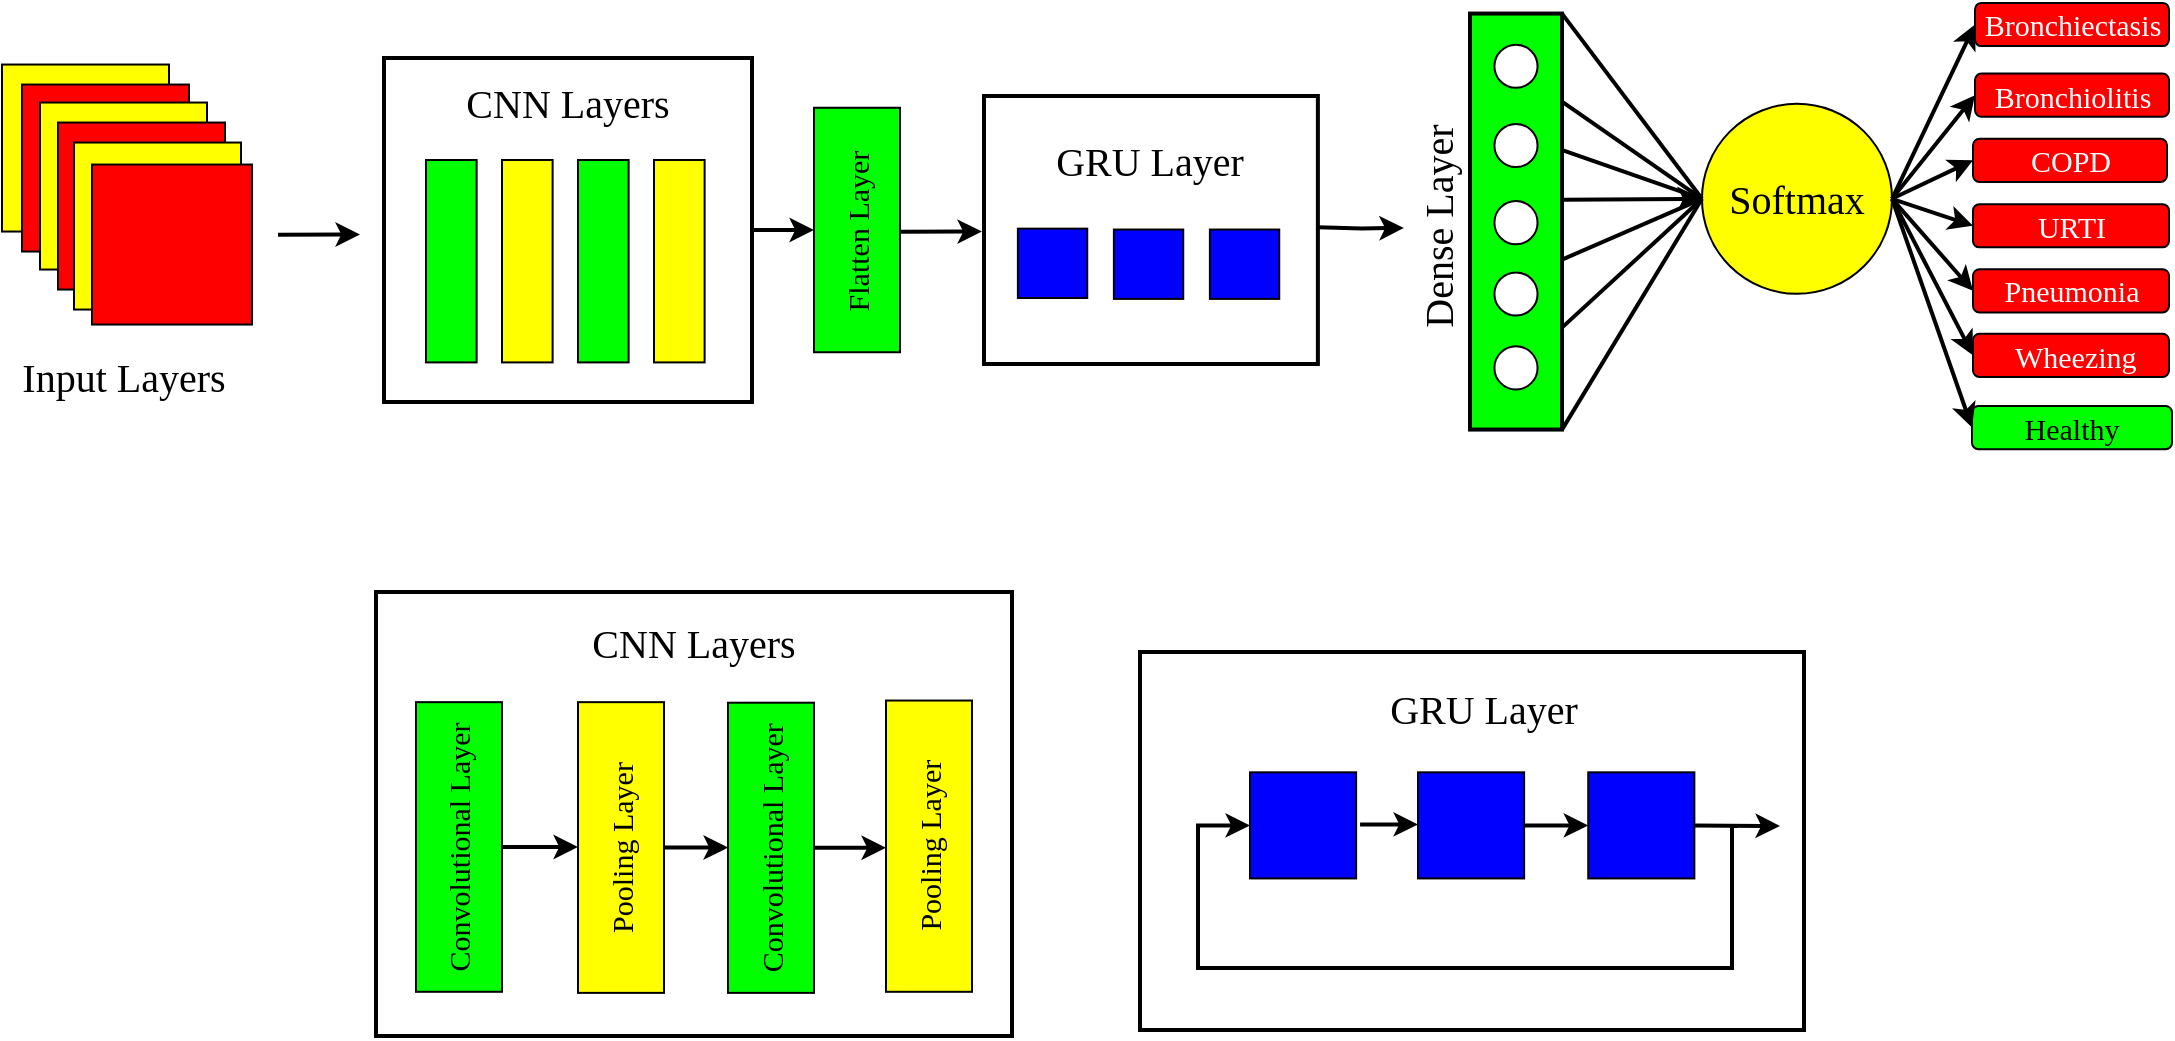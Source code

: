 <mxfile version="21.7.4" type="github">
  <diagram id="FLARmqn-sCxhorqhwDuB" name="Page-1">
    <mxGraphModel dx="1248" dy="545" grid="0" gridSize="10" guides="1" tooltips="1" connect="1" arrows="1" fold="1" page="1" pageScale="1" pageWidth="3300" pageHeight="4681" math="0" shadow="0">
      <root>
        <mxCell id="0" />
        <mxCell id="1" parent="0" />
        <mxCell id="L2ZbHlx48BQ5fT_40NmV-58" style="edgeStyle=orthogonalEdgeStyle;rounded=0;orthogonalLoop=1;jettySize=auto;html=1;exitX=1;exitY=0.5;exitDx=0;exitDy=0;strokeWidth=2;entryX=0.5;entryY=0;entryDx=0;entryDy=0;" parent="1" source="L2ZbHlx48BQ5fT_40NmV-55" target="L2ZbHlx48BQ5fT_40NmV-59" edge="1">
          <mxGeometry relative="1" as="geometry">
            <mxPoint x="601.6" y="166" as="targetPoint" />
          </mxGeometry>
        </mxCell>
        <mxCell id="L2ZbHlx48BQ5fT_40NmV-55" value="" style="rounded=0;whiteSpace=wrap;html=1;strokeWidth=2;labelPosition=center;verticalLabelPosition=middle;align=center;verticalAlign=middle;" parent="1" vertex="1">
          <mxGeometry x="249" y="77" width="184" height="172" as="geometry" />
        </mxCell>
        <mxCell id="HNuO8RR3fyhFZEDYtFWN-7" value="" style="whiteSpace=wrap;html=1;aspect=fixed;fillColor=#FFFF00;shadow=0;strokeColor=#000000;rounded=0;sketch=0;glass=0;strokeWidth=1;fillStyle=auto;perimeterSpacing=0;fontSize=20;" parent="1" vertex="1">
          <mxGeometry x="58" y="80.27" width="83.5" height="83.5" as="geometry" />
        </mxCell>
        <mxCell id="HNuO8RR3fyhFZEDYtFWN-8" value="" style="whiteSpace=wrap;html=1;aspect=fixed;fillColor=#FF0000;shadow=0;strokeColor=#000000;rounded=0;sketch=0;glass=0;strokeWidth=1;fillStyle=auto;perimeterSpacing=0;fontSize=20;" parent="1" vertex="1">
          <mxGeometry x="68" y="90.27" width="83.5" height="83.5" as="geometry" />
        </mxCell>
        <mxCell id="HNuO8RR3fyhFZEDYtFWN-9" value="" style="whiteSpace=wrap;html=1;aspect=fixed;fillColor=#FFFF00;shadow=0;strokeColor=#000000;rounded=0;sketch=0;glass=0;strokeWidth=1;fillStyle=auto;perimeterSpacing=0;fontSize=20;" parent="1" vertex="1">
          <mxGeometry x="77" y="99.27" width="83.5" height="83.5" as="geometry" />
        </mxCell>
        <mxCell id="HNuO8RR3fyhFZEDYtFWN-10" value="" style="whiteSpace=wrap;html=1;aspect=fixed;fillColor=#FF0000;shadow=0;strokeColor=#000000;rounded=0;sketch=0;glass=0;strokeWidth=1;fillStyle=auto;perimeterSpacing=0;fontSize=20;" parent="1" vertex="1">
          <mxGeometry x="86" y="109.27" width="83.5" height="83.5" as="geometry" />
        </mxCell>
        <mxCell id="HNuO8RR3fyhFZEDYtFWN-15" value="" style="whiteSpace=wrap;html=1;aspect=fixed;fillColor=#FFFF00;shadow=0;strokeColor=#000000;rounded=0;sketch=0;glass=0;strokeWidth=1;fillStyle=auto;perimeterSpacing=0;fontSize=20;" parent="1" vertex="1">
          <mxGeometry x="94" y="119.27" width="83.5" height="83.5" as="geometry" />
        </mxCell>
        <mxCell id="HNuO8RR3fyhFZEDYtFWN-16" value="" style="whiteSpace=wrap;html=1;aspect=fixed;fillColor=#FF0000;shadow=0;strokeColor=#000000;rounded=0;sketch=0;glass=0;strokeWidth=1;fillStyle=auto;perimeterSpacing=0;fontSize=20;flipH=0;flipV=1;rotation=0;container=0;" parent="1" vertex="1">
          <mxGeometry x="103" y="130.27" width="80" height="80" as="geometry" />
        </mxCell>
        <mxCell id="HNuO8RR3fyhFZEDYtFWN-76" value="" style="rounded=0;whiteSpace=wrap;html=1;shadow=0;glass=0;sketch=0;fillStyle=auto;strokeColor=#000000;strokeWidth=2;fillColor=#00FF00;gradientColor=none;direction=south;textDirection=ltr;horizontal=0;fontFamily=Times New Roman;fontSize=20;" parent="1" vertex="1">
          <mxGeometry x="792" y="54.78" width="46" height="208" as="geometry" />
        </mxCell>
        <mxCell id="HNuO8RR3fyhFZEDYtFWN-78" value="" style="ellipse;whiteSpace=wrap;html=1;aspect=fixed;rounded=0;shadow=0;glass=0;sketch=0;fillStyle=auto;strokeColor=#000000;strokeWidth=1;fontFamily=Times New Roman;fontSize=20;fillColor=#FFFFFF;gradientColor=none;" parent="1" vertex="1">
          <mxGeometry x="804.21" y="70.35" width="21.57" height="21.57" as="geometry" />
        </mxCell>
        <mxCell id="HNuO8RR3fyhFZEDYtFWN-92" value="Input Layers" style="text;html=1;strokeColor=none;fillColor=none;align=center;verticalAlign=middle;whiteSpace=wrap;rounded=0;shadow=0;glass=0;sketch=0;fillStyle=auto;strokeWidth=1;fontFamily=Times New Roman;fontSize=20;" parent="1" vertex="1">
          <mxGeometry x="63.62" y="221.13" width="110.25" height="30" as="geometry" />
        </mxCell>
        <mxCell id="HNuO8RR3fyhFZEDYtFWN-112" value="" style="ellipse;whiteSpace=wrap;html=1;aspect=fixed;rounded=0;shadow=0;glass=0;sketch=0;fillStyle=auto;strokeColor=#000000;strokeWidth=1;fontFamily=Times New Roman;fontSize=20;fillColor=#FFFFFF;gradientColor=none;" parent="1" vertex="1">
          <mxGeometry x="804.21" y="109.98" width="21.57" height="21.57" as="geometry" />
        </mxCell>
        <mxCell id="HNuO8RR3fyhFZEDYtFWN-113" value="" style="ellipse;whiteSpace=wrap;html=1;aspect=fixed;rounded=0;shadow=0;glass=0;sketch=0;fillStyle=auto;strokeColor=#000000;strokeWidth=1;fontFamily=Times New Roman;fontSize=20;fillColor=#FFFFFF;gradientColor=none;" parent="1" vertex="1">
          <mxGeometry x="804.21" y="148.55" width="21.57" height="21.57" as="geometry" />
        </mxCell>
        <mxCell id="HNuO8RR3fyhFZEDYtFWN-114" value="" style="ellipse;whiteSpace=wrap;html=1;aspect=fixed;rounded=0;shadow=0;glass=0;sketch=0;fillStyle=auto;strokeColor=#000000;strokeWidth=1;fontFamily=Times New Roman;fontSize=20;fillColor=#FFFFFF;gradientColor=none;" parent="1" vertex="1">
          <mxGeometry x="804.21" y="184.23" width="21.57" height="21.57" as="geometry" />
        </mxCell>
        <mxCell id="HNuO8RR3fyhFZEDYtFWN-115" value="" style="ellipse;whiteSpace=wrap;html=1;aspect=fixed;rounded=0;shadow=0;glass=0;sketch=0;fillStyle=auto;strokeColor=#000000;strokeWidth=1;fontFamily=Times New Roman;fontSize=20;fillColor=#FFFFFF;gradientColor=none;" parent="1" vertex="1">
          <mxGeometry x="804.21" y="221.16" width="21.57" height="21.57" as="geometry" />
        </mxCell>
        <mxCell id="HNuO8RR3fyhFZEDYtFWN-126" value="Softmax" style="ellipse;whiteSpace=wrap;html=1;aspect=fixed;rounded=0;shadow=0;glass=0;sketch=0;fillStyle=auto;strokeColor=#000000;strokeWidth=1;fontFamily=Times New Roman;fontSize=20;fillColor=#FFFF00;gradientColor=none;" parent="1" vertex="1">
          <mxGeometry x="907.98" y="99.89" width="95.03" height="95.03" as="geometry" />
        </mxCell>
        <mxCell id="HNuO8RR3fyhFZEDYtFWN-127" value="" style="endArrow=classic;html=1;rounded=0;strokeWidth=2;fontFamily=Times New Roman;fontSize=20;entryX=0;entryY=0.5;entryDx=0;entryDy=0;" parent="1" target="HNuO8RR3fyhFZEDYtFWN-126" edge="1">
          <mxGeometry width="50" height="50" relative="1" as="geometry">
            <mxPoint x="838" y="147.82" as="sourcePoint" />
            <mxPoint x="914" y="147.82" as="targetPoint" />
          </mxGeometry>
        </mxCell>
        <mxCell id="HNuO8RR3fyhFZEDYtFWN-128" value="" style="endArrow=none;html=1;rounded=0;strokeWidth=2;fontFamily=Times New Roman;fontSize=20;exitX=0;exitY=0.5;exitDx=0;exitDy=0;" parent="1" source="HNuO8RR3fyhFZEDYtFWN-126" edge="1">
          <mxGeometry width="50" height="50" relative="1" as="geometry">
            <mxPoint x="902" y="144.82" as="sourcePoint" />
            <mxPoint x="838" y="54.82" as="targetPoint" />
          </mxGeometry>
        </mxCell>
        <mxCell id="HNuO8RR3fyhFZEDYtFWN-133" value="" style="endArrow=none;html=1;rounded=0;strokeWidth=2;fontFamily=Times New Roman;fontSize=20;entryX=0;entryY=0.5;entryDx=0;entryDy=0;" parent="1" target="HNuO8RR3fyhFZEDYtFWN-126" edge="1">
          <mxGeometry width="50" height="50" relative="1" as="geometry">
            <mxPoint x="838" y="262.82" as="sourcePoint" />
            <mxPoint x="851" y="173.82" as="targetPoint" />
          </mxGeometry>
        </mxCell>
        <mxCell id="HNuO8RR3fyhFZEDYtFWN-134" value="" style="endArrow=none;html=1;rounded=0;strokeWidth=2;fontFamily=Times New Roman;fontSize=20;entryX=0;entryY=0.5;entryDx=0;entryDy=0;" parent="1" target="HNuO8RR3fyhFZEDYtFWN-126" edge="1">
          <mxGeometry width="50" height="50" relative="1" as="geometry">
            <mxPoint x="838" y="98.82" as="sourcePoint" />
            <mxPoint x="910" y="148.82" as="targetPoint" />
          </mxGeometry>
        </mxCell>
        <mxCell id="HNuO8RR3fyhFZEDYtFWN-135" value="" style="endArrow=none;html=1;rounded=0;strokeWidth=2;fontFamily=Times New Roman;fontSize=20;entryX=0;entryY=0.5;entryDx=0;entryDy=0;" parent="1" target="HNuO8RR3fyhFZEDYtFWN-126" edge="1">
          <mxGeometry width="50" height="50" relative="1" as="geometry">
            <mxPoint x="838" y="211.82" as="sourcePoint" />
            <mxPoint x="910" y="147.82" as="targetPoint" />
          </mxGeometry>
        </mxCell>
        <mxCell id="HNuO8RR3fyhFZEDYtFWN-137" value="Bronchiectasis" style="rounded=1;whiteSpace=wrap;html=1;shadow=0;glass=0;sketch=0;fillStyle=auto;strokeColor=#000000;strokeWidth=1;fontFamily=Times New Roman;fontSize=15;fontColor=#FFFFFF;fillColor=#FF0000;gradientColor=none;" parent="1" vertex="1">
          <mxGeometry x="1044.5" y="49.45" width="97" height="21.6" as="geometry" />
        </mxCell>
        <mxCell id="HNuO8RR3fyhFZEDYtFWN-139" value="Bronchiolitis" style="rounded=1;whiteSpace=wrap;html=1;shadow=0;glass=0;sketch=0;fillStyle=auto;strokeColor=#000000;strokeWidth=1;fontFamily=Times New Roman;fontSize=15;fontColor=#FFFFFF;fillColor=#FF0000;gradientColor=none;" parent="1" vertex="1">
          <mxGeometry x="1044.5" y="84.77" width="97" height="21.6" as="geometry" />
        </mxCell>
        <mxCell id="HNuO8RR3fyhFZEDYtFWN-140" value="COPD" style="rounded=1;whiteSpace=wrap;html=1;shadow=0;glass=0;sketch=0;fillStyle=auto;strokeColor=#000000;strokeWidth=1;fontFamily=Times New Roman;fontSize=15;fontColor=#FFFFFF;fillColor=#FF0000;gradientColor=none;" parent="1" vertex="1">
          <mxGeometry x="1043.5" y="117.37" width="97" height="21.6" as="geometry" />
        </mxCell>
        <mxCell id="HNuO8RR3fyhFZEDYtFWN-141" value="URTI" style="rounded=1;whiteSpace=wrap;html=1;shadow=0;glass=0;sketch=0;fillStyle=auto;strokeColor=#000000;strokeWidth=1;fontFamily=Times New Roman;fontSize=15;fontColor=#FFFFFF;fillColor=#FF0000;gradientColor=none;" parent="1" vertex="1">
          <mxGeometry x="1043.5" y="150.08" width="98" height="21.6" as="geometry" />
        </mxCell>
        <mxCell id="HNuO8RR3fyhFZEDYtFWN-142" value="Pneumonia" style="rounded=1;whiteSpace=wrap;html=1;shadow=0;glass=0;sketch=0;fillStyle=auto;strokeColor=#000000;strokeWidth=1;fontFamily=Times New Roman;fontSize=15;fontColor=#FFFFFF;fillColor=#FF0000;gradientColor=none;" parent="1" vertex="1">
          <mxGeometry x="1043.5" y="182.63" width="98" height="21.6" as="geometry" />
        </mxCell>
        <mxCell id="HNuO8RR3fyhFZEDYtFWN-143" value="&amp;nbsp;Wheezing" style="rounded=1;whiteSpace=wrap;html=1;shadow=0;glass=0;sketch=0;fillStyle=auto;strokeColor=#000000;strokeWidth=1;fontFamily=Times New Roman;fontSize=15;fontColor=#FFFFFF;fillColor=#FF0000;gradientColor=none;" parent="1" vertex="1">
          <mxGeometry x="1043.5" y="214.86" width="98" height="21.6" as="geometry" />
        </mxCell>
        <mxCell id="HNuO8RR3fyhFZEDYtFWN-144" value="&lt;font color=&quot;#000000&quot; style=&quot;font-size: 15px;&quot;&gt;Healthy&lt;/font&gt;" style="rounded=1;whiteSpace=wrap;html=1;shadow=0;glass=0;sketch=0;fillStyle=auto;strokeColor=#000000;strokeWidth=1;fontFamily=Times New Roman;fontSize=15;fontColor=#FFFFFF;fillColor=#00FF00;gradientColor=none;" parent="1" vertex="1">
          <mxGeometry x="1043" y="250.99" width="100" height="21.6" as="geometry" />
        </mxCell>
        <mxCell id="HNuO8RR3fyhFZEDYtFWN-146" value="" style="endArrow=classic;html=1;rounded=0;strokeWidth=2;fontFamily=Times New Roman;fontSize=20;fontColor=#000000;entryX=0;entryY=0.5;entryDx=0;entryDy=0;exitX=1;exitY=0.5;exitDx=0;exitDy=0;" parent="1" source="HNuO8RR3fyhFZEDYtFWN-126" target="HNuO8RR3fyhFZEDYtFWN-137" edge="1">
          <mxGeometry width="50" height="50" relative="1" as="geometry">
            <mxPoint x="876" y="194.82" as="sourcePoint" />
            <mxPoint x="926" y="144.82" as="targetPoint" />
          </mxGeometry>
        </mxCell>
        <mxCell id="HNuO8RR3fyhFZEDYtFWN-147" value="" style="endArrow=classic;html=1;rounded=0;strokeWidth=2;fontFamily=Times New Roman;fontSize=20;fontColor=#000000;entryX=0;entryY=0.5;entryDx=0;entryDy=0;exitX=1;exitY=0.5;exitDx=0;exitDy=0;" parent="1" source="HNuO8RR3fyhFZEDYtFWN-126" target="HNuO8RR3fyhFZEDYtFWN-139" edge="1">
          <mxGeometry width="50" height="50" relative="1" as="geometry">
            <mxPoint x="876" y="194.82" as="sourcePoint" />
            <mxPoint x="926" y="144.82" as="targetPoint" />
          </mxGeometry>
        </mxCell>
        <mxCell id="HNuO8RR3fyhFZEDYtFWN-148" value="" style="endArrow=classic;html=1;rounded=0;strokeWidth=2;fontFamily=Times New Roman;fontSize=20;fontColor=#000000;entryX=0;entryY=0.5;entryDx=0;entryDy=0;exitX=1;exitY=0.5;exitDx=0;exitDy=0;" parent="1" source="HNuO8RR3fyhFZEDYtFWN-126" target="HNuO8RR3fyhFZEDYtFWN-144" edge="1">
          <mxGeometry width="50" height="50" relative="1" as="geometry">
            <mxPoint x="876" y="194.82" as="sourcePoint" />
            <mxPoint x="926" y="144.82" as="targetPoint" />
          </mxGeometry>
        </mxCell>
        <mxCell id="HNuO8RR3fyhFZEDYtFWN-149" value="" style="endArrow=classic;html=1;rounded=0;strokeWidth=2;fontFamily=Times New Roman;fontSize=20;fontColor=#000000;entryX=0;entryY=0.5;entryDx=0;entryDy=0;exitX=1;exitY=0.5;exitDx=0;exitDy=0;" parent="1" source="HNuO8RR3fyhFZEDYtFWN-126" target="HNuO8RR3fyhFZEDYtFWN-143" edge="1">
          <mxGeometry width="50" height="50" relative="1" as="geometry">
            <mxPoint x="876" y="194.82" as="sourcePoint" />
            <mxPoint x="926" y="144.82" as="targetPoint" />
          </mxGeometry>
        </mxCell>
        <mxCell id="HNuO8RR3fyhFZEDYtFWN-150" value="" style="endArrow=classic;html=1;rounded=0;strokeWidth=2;fontFamily=Times New Roman;fontSize=20;fontColor=#000000;exitX=1;exitY=0.5;exitDx=0;exitDy=0;entryX=0;entryY=0.5;entryDx=0;entryDy=0;" parent="1" source="HNuO8RR3fyhFZEDYtFWN-126" target="HNuO8RR3fyhFZEDYtFWN-140" edge="1">
          <mxGeometry width="50" height="50" relative="1" as="geometry">
            <mxPoint x="876" y="194.82" as="sourcePoint" />
            <mxPoint x="926" y="144.82" as="targetPoint" />
          </mxGeometry>
        </mxCell>
        <mxCell id="HNuO8RR3fyhFZEDYtFWN-151" value="" style="endArrow=classic;html=1;rounded=0;strokeWidth=2;fontFamily=Times New Roman;fontSize=20;fontColor=#000000;entryX=0;entryY=0.5;entryDx=0;entryDy=0;exitX=1;exitY=0.5;exitDx=0;exitDy=0;" parent="1" source="HNuO8RR3fyhFZEDYtFWN-126" target="HNuO8RR3fyhFZEDYtFWN-141" edge="1">
          <mxGeometry width="50" height="50" relative="1" as="geometry">
            <mxPoint x="876" y="194.82" as="sourcePoint" />
            <mxPoint x="926" y="144.82" as="targetPoint" />
          </mxGeometry>
        </mxCell>
        <mxCell id="HNuO8RR3fyhFZEDYtFWN-152" value="" style="endArrow=classic;html=1;rounded=0;strokeWidth=2;fontFamily=Times New Roman;fontSize=20;fontColor=#000000;entryX=0;entryY=0.5;entryDx=0;entryDy=0;exitX=1;exitY=0.5;exitDx=0;exitDy=0;" parent="1" source="HNuO8RR3fyhFZEDYtFWN-126" target="HNuO8RR3fyhFZEDYtFWN-142" edge="1">
          <mxGeometry width="50" height="50" relative="1" as="geometry">
            <mxPoint x="876" y="194.82" as="sourcePoint" />
            <mxPoint x="926" y="144.82" as="targetPoint" />
          </mxGeometry>
        </mxCell>
        <mxCell id="HNuO8RR3fyhFZEDYtFWN-155" value="" style="endArrow=none;html=1;rounded=0;strokeWidth=2;fontFamily=Times New Roman;fontSize=20;fontColor=#000000;entryX=0;entryY=0.5;entryDx=0;entryDy=0;" parent="1" target="HNuO8RR3fyhFZEDYtFWN-126" edge="1">
          <mxGeometry width="50" height="50" relative="1" as="geometry">
            <mxPoint x="838" y="177.82" as="sourcePoint" />
            <mxPoint x="821" y="161.82" as="targetPoint" />
          </mxGeometry>
        </mxCell>
        <mxCell id="HNuO8RR3fyhFZEDYtFWN-156" value="" style="endArrow=none;html=1;rounded=0;strokeWidth=2;fontFamily=Times New Roman;fontSize=20;fontColor=#000000;entryX=0;entryY=0.5;entryDx=0;entryDy=0;exitX=0.186;exitY=0.414;exitDx=0;exitDy=0;exitPerimeter=0;" parent="1" target="HNuO8RR3fyhFZEDYtFWN-126" edge="1">
          <mxGeometry width="50" height="50" relative="1" as="geometry">
            <mxPoint x="837.814" y="122.883" as="sourcePoint" />
            <mxPoint x="854" y="112.82" as="targetPoint" />
          </mxGeometry>
        </mxCell>
        <mxCell id="L2ZbHlx48BQ5fT_40NmV-20" value="" style="endArrow=classic;html=1;rounded=0;strokeWidth=2;fontFamily=Times New Roman;fontSize=20;" parent="1" edge="1">
          <mxGeometry width="50" height="50" relative="1" as="geometry">
            <mxPoint x="196" y="165.34" as="sourcePoint" />
            <mxPoint x="237" y="165.19" as="targetPoint" />
          </mxGeometry>
        </mxCell>
        <mxCell id="L2ZbHlx48BQ5fT_40NmV-30" value="CNN Layers" style="text;html=1;strokeColor=none;fillColor=none;align=center;verticalAlign=middle;whiteSpace=wrap;rounded=0;shadow=0;glass=0;sketch=0;fillStyle=auto;strokeWidth=1;fontFamily=Times New Roman;fontSize=20;" parent="1" vertex="1">
          <mxGeometry x="288.94" y="84.19" width="104.12" height="30" as="geometry" />
        </mxCell>
        <mxCell id="L2ZbHlx48BQ5fT_40NmV-62" style="edgeStyle=orthogonalEdgeStyle;rounded=0;orthogonalLoop=1;jettySize=auto;html=1;exitX=1;exitY=0.5;exitDx=0;exitDy=0;strokeWidth=2;" parent="1" edge="1">
          <mxGeometry relative="1" as="geometry">
            <mxPoint x="758.94" y="161.97" as="targetPoint" />
            <mxPoint x="715.94" y="161.66" as="sourcePoint" />
          </mxGeometry>
        </mxCell>
        <mxCell id="L2ZbHlx48BQ5fT_40NmV-59" value="&lt;font style=&quot;font-size: 15px;&quot;&gt;Flatten Layer&lt;/font&gt;" style="rounded=0;whiteSpace=wrap;html=1;direction=north;labelPosition=center;verticalLabelPosition=middle;align=center;verticalAlign=middle;horizontal=0;fontFamily=Times New Roman;fillColor=#00FF00;" parent="1" vertex="1">
          <mxGeometry x="464" y="101.88" width="43" height="122.24" as="geometry" />
        </mxCell>
        <mxCell id="L2ZbHlx48BQ5fT_40NmV-63" value="Dense Layer" style="text;html=1;strokeColor=none;fillColor=none;align=center;verticalAlign=middle;whiteSpace=wrap;rounded=0;shadow=0;glass=0;sketch=0;fillStyle=auto;strokeWidth=1;fontFamily=Times New Roman;fontSize=20;horizontal=1;rotation=270;" parent="1" vertex="1">
          <mxGeometry x="720" y="146.02" width="111" height="30" as="geometry" />
        </mxCell>
        <mxCell id="slrRQFkz38ouhWpefdhH-1" value="" style="rounded=0;whiteSpace=wrap;html=1;strokeWidth=2;labelPosition=center;verticalLabelPosition=middle;align=center;verticalAlign=middle;" vertex="1" parent="1">
          <mxGeometry x="245" y="344" width="318" height="222" as="geometry" />
        </mxCell>
        <mxCell id="slrRQFkz38ouhWpefdhH-2" style="edgeStyle=orthogonalEdgeStyle;rounded=0;orthogonalLoop=1;jettySize=auto;html=1;exitX=0.5;exitY=1;exitDx=0;exitDy=0;entryX=0.5;entryY=0;entryDx=0;entryDy=0;strokeWidth=2;" edge="1" parent="1" source="slrRQFkz38ouhWpefdhH-3" target="slrRQFkz38ouhWpefdhH-5">
          <mxGeometry relative="1" as="geometry" />
        </mxCell>
        <mxCell id="slrRQFkz38ouhWpefdhH-3" value="&lt;font style=&quot;font-size: 15px;&quot;&gt;Convolutional Layer&lt;/font&gt;" style="rounded=0;whiteSpace=wrap;html=1;direction=north;labelPosition=center;verticalLabelPosition=middle;align=center;verticalAlign=middle;horizontal=0;fontFamily=Times New Roman;fillColor=#00FF00;" vertex="1" parent="1">
          <mxGeometry x="265" y="399.08" width="43" height="144.82" as="geometry" />
        </mxCell>
        <mxCell id="slrRQFkz38ouhWpefdhH-4" style="edgeStyle=orthogonalEdgeStyle;rounded=0;orthogonalLoop=1;jettySize=auto;html=1;exitX=0.5;exitY=1;exitDx=0;exitDy=0;entryX=0.5;entryY=0;entryDx=0;entryDy=0;strokeWidth=2;" edge="1" parent="1" source="slrRQFkz38ouhWpefdhH-5" target="slrRQFkz38ouhWpefdhH-7">
          <mxGeometry relative="1" as="geometry" />
        </mxCell>
        <mxCell id="slrRQFkz38ouhWpefdhH-5" value="&lt;font style=&quot;font-size: 15px;&quot;&gt;Pooling Layer&lt;/font&gt;" style="rounded=0;whiteSpace=wrap;html=1;direction=north;labelPosition=center;verticalLabelPosition=middle;align=center;verticalAlign=middle;horizontal=0;fontFamily=Times New Roman;fillColor=#FFFF00;" vertex="1" parent="1">
          <mxGeometry x="346" y="399.08" width="43" height="145.36" as="geometry" />
        </mxCell>
        <mxCell id="slrRQFkz38ouhWpefdhH-6" style="edgeStyle=orthogonalEdgeStyle;rounded=0;orthogonalLoop=1;jettySize=auto;html=1;exitX=0.5;exitY=1;exitDx=0;exitDy=0;entryX=0.5;entryY=0;entryDx=0;entryDy=0;strokeWidth=2;" edge="1" parent="1" source="slrRQFkz38ouhWpefdhH-7" target="slrRQFkz38ouhWpefdhH-8">
          <mxGeometry relative="1" as="geometry" />
        </mxCell>
        <mxCell id="slrRQFkz38ouhWpefdhH-7" value="&lt;font style=&quot;font-size: 15px;&quot;&gt;Convolutional Layer&lt;/font&gt;" style="rounded=0;whiteSpace=wrap;html=1;direction=north;labelPosition=center;verticalLabelPosition=middle;align=center;verticalAlign=middle;horizontal=0;fontFamily=Times New Roman;fillColor=#00FF00;" vertex="1" parent="1">
          <mxGeometry x="421" y="399.35" width="43" height="145.09" as="geometry" />
        </mxCell>
        <mxCell id="slrRQFkz38ouhWpefdhH-8" value="&lt;font style=&quot;font-size: 15px;&quot;&gt;Pooling Layer&lt;/font&gt;" style="rounded=0;whiteSpace=wrap;html=1;direction=north;labelPosition=center;verticalLabelPosition=middle;align=center;verticalAlign=middle;horizontal=0;fontFamily=Times New Roman;fillColor=#FFFF00;" vertex="1" parent="1">
          <mxGeometry x="500" y="398.27" width="43" height="145.63" as="geometry" />
        </mxCell>
        <mxCell id="slrRQFkz38ouhWpefdhH-9" value="CNN Layers" style="text;html=1;strokeColor=none;fillColor=none;align=center;verticalAlign=middle;whiteSpace=wrap;rounded=0;shadow=0;glass=0;sketch=0;fillStyle=auto;strokeWidth=1;fontFamily=Times New Roman;fontSize=20;" vertex="1" parent="1">
          <mxGeometry x="351.94" y="353.81" width="104.12" height="30" as="geometry" />
        </mxCell>
        <mxCell id="slrRQFkz38ouhWpefdhH-10" value="" style="rounded=0;whiteSpace=wrap;html=1;direction=south;fillColor=#00FF00;" vertex="1" parent="1">
          <mxGeometry x="270" y="128" width="25.31" height="101.2" as="geometry" />
        </mxCell>
        <mxCell id="slrRQFkz38ouhWpefdhH-11" value="" style="rounded=0;whiteSpace=wrap;html=1;direction=south;fillColor=#FFFF00;" vertex="1" parent="1">
          <mxGeometry x="308" y="128" width="25.31" height="101.2" as="geometry" />
        </mxCell>
        <mxCell id="slrRQFkz38ouhWpefdhH-12" value="" style="rounded=0;whiteSpace=wrap;html=1;direction=south;fillColor=#00FF00;" vertex="1" parent="1">
          <mxGeometry x="346" y="128" width="25.31" height="101.2" as="geometry" />
        </mxCell>
        <mxCell id="slrRQFkz38ouhWpefdhH-13" value="" style="rounded=0;whiteSpace=wrap;html=1;direction=south;fillColor=#FFFF00;" vertex="1" parent="1">
          <mxGeometry x="384" y="128" width="25.31" height="101.2" as="geometry" />
        </mxCell>
        <mxCell id="slrRQFkz38ouhWpefdhH-14" value="" style="rounded=0;whiteSpace=wrap;html=1;strokeWidth=2;labelPosition=center;verticalLabelPosition=middle;align=center;verticalAlign=middle;" vertex="1" parent="1">
          <mxGeometry x="627" y="374" width="332" height="189" as="geometry" />
        </mxCell>
        <mxCell id="slrRQFkz38ouhWpefdhH-15" value="GRU Layer" style="text;html=1;strokeColor=none;fillColor=none;align=center;verticalAlign=middle;whiteSpace=wrap;rounded=0;shadow=0;glass=0;sketch=0;fillStyle=auto;strokeWidth=1;fontFamily=Times New Roman;fontSize=20;" vertex="1" parent="1">
          <mxGeometry x="747" y="387" width="104.12" height="30" as="geometry" />
        </mxCell>
        <mxCell id="slrRQFkz38ouhWpefdhH-16" style="edgeStyle=orthogonalEdgeStyle;rounded=0;orthogonalLoop=1;jettySize=auto;html=1;entryX=0;entryY=0.5;entryDx=0;entryDy=0;strokeWidth=2;" edge="1" parent="1" target="slrRQFkz38ouhWpefdhH-17">
          <mxGeometry relative="1" as="geometry">
            <mxPoint x="926" y="461" as="sourcePoint" />
            <Array as="points">
              <mxPoint x="923" y="461" />
              <mxPoint x="923" y="532" />
              <mxPoint x="656" y="532" />
              <mxPoint x="656" y="461" />
            </Array>
          </mxGeometry>
        </mxCell>
        <mxCell id="slrRQFkz38ouhWpefdhH-17" value="" style="whiteSpace=wrap;html=1;aspect=fixed;fillColor=#0000FF;" vertex="1" parent="1">
          <mxGeometry x="682" y="434.16" width="53.06" height="53.06" as="geometry" />
        </mxCell>
        <mxCell id="slrRQFkz38ouhWpefdhH-18" value="" style="whiteSpace=wrap;html=1;aspect=fixed;fillColor=#0000FF;" vertex="1" parent="1">
          <mxGeometry x="766" y="434.16" width="53.06" height="53.06" as="geometry" />
        </mxCell>
        <mxCell id="slrRQFkz38ouhWpefdhH-19" style="rounded=0;orthogonalLoop=1;jettySize=auto;html=1;exitX=1;exitY=0.5;exitDx=0;exitDy=0;strokeWidth=2;" edge="1" parent="1" source="slrRQFkz38ouhWpefdhH-20">
          <mxGeometry relative="1" as="geometry">
            <mxPoint x="947" y="461" as="targetPoint" />
          </mxGeometry>
        </mxCell>
        <mxCell id="slrRQFkz38ouhWpefdhH-20" value="" style="whiteSpace=wrap;html=1;aspect=fixed;fillColor=#0000FF;" vertex="1" parent="1">
          <mxGeometry x="851.12" y="434.16" width="53.06" height="53.06" as="geometry" />
        </mxCell>
        <mxCell id="slrRQFkz38ouhWpefdhH-21" value="" style="endArrow=classic;html=1;rounded=0;strokeWidth=2;fontFamily=Times New Roman;fontSize=20;" edge="1" parent="1">
          <mxGeometry width="50" height="50" relative="1" as="geometry">
            <mxPoint x="737.03" y="460.19" as="sourcePoint" />
            <mxPoint x="766" y="460.19" as="targetPoint" />
          </mxGeometry>
        </mxCell>
        <mxCell id="slrRQFkz38ouhWpefdhH-22" value="" style="endArrow=classic;html=1;rounded=0;strokeWidth=2;fontFamily=Times New Roman;fontSize=20;entryX=0;entryY=0.5;entryDx=0;entryDy=0;exitX=1;exitY=0.5;exitDx=0;exitDy=0;" edge="1" parent="1" source="slrRQFkz38ouhWpefdhH-18" target="slrRQFkz38ouhWpefdhH-20">
          <mxGeometry width="50" height="50" relative="1" as="geometry">
            <mxPoint x="747.03" y="470.19" as="sourcePoint" />
            <mxPoint x="776" y="470.19" as="targetPoint" />
          </mxGeometry>
        </mxCell>
        <mxCell id="slrRQFkz38ouhWpefdhH-23" value="" style="rounded=0;whiteSpace=wrap;html=1;strokeWidth=2;labelPosition=center;verticalLabelPosition=middle;align=center;verticalAlign=middle;" vertex="1" parent="1">
          <mxGeometry x="549" y="96" width="166.94" height="134" as="geometry" />
        </mxCell>
        <mxCell id="slrRQFkz38ouhWpefdhH-25" value="" style="endArrow=classic;html=1;rounded=0;strokeWidth=2;fontFamily=Times New Roman;fontSize=20;" edge="1" parent="1">
          <mxGeometry width="50" height="50" relative="1" as="geometry">
            <mxPoint x="507" y="163.92" as="sourcePoint" />
            <mxPoint x="548" y="163.77" as="targetPoint" />
          </mxGeometry>
        </mxCell>
        <mxCell id="slrRQFkz38ouhWpefdhH-26" value="GRU Layer" style="text;html=1;strokeColor=none;fillColor=none;align=center;verticalAlign=middle;whiteSpace=wrap;rounded=0;shadow=0;glass=0;sketch=0;fillStyle=auto;strokeWidth=1;fontFamily=Times New Roman;fontSize=20;" vertex="1" parent="1">
          <mxGeometry x="580.41" y="113.19" width="104.12" height="30" as="geometry" />
        </mxCell>
        <mxCell id="slrRQFkz38ouhWpefdhH-27" value="" style="whiteSpace=wrap;html=1;aspect=fixed;fillColor=#0000FF;" vertex="1" parent="1">
          <mxGeometry x="565.94" y="162.32" width="34.68" height="34.68" as="geometry" />
        </mxCell>
        <mxCell id="slrRQFkz38ouhWpefdhH-28" value="" style="whiteSpace=wrap;html=1;aspect=fixed;fillColor=#0000FF;" vertex="1" parent="1">
          <mxGeometry x="613.94" y="162.77" width="34.68" height="34.68" as="geometry" />
        </mxCell>
        <mxCell id="slrRQFkz38ouhWpefdhH-29" value="" style="whiteSpace=wrap;html=1;aspect=fixed;fillColor=#0000FF;" vertex="1" parent="1">
          <mxGeometry x="661.94" y="162.77" width="34.68" height="34.68" as="geometry" />
        </mxCell>
      </root>
    </mxGraphModel>
  </diagram>
</mxfile>

